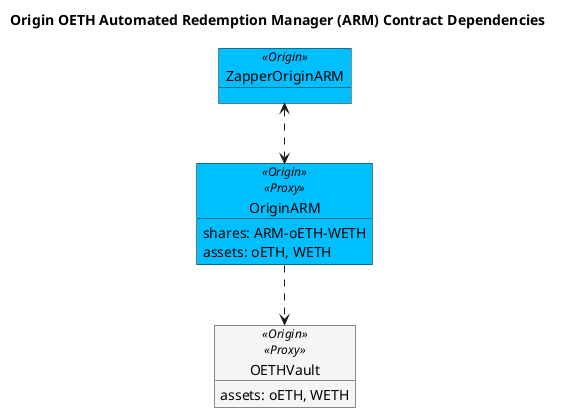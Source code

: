 @startuml

!$originColor = DeepSkyBlue
' !$originColor = WhiteSmoke
!$newColor = LightGreen
!$changedColor = Orange
!$thirdPartyColor = WhiteSmoke

' legend
' blue - Origin
' ' green - new
' ' orange - changed
' white - 3rd Party
' end legend

title "Origin OETH Automated Redemption Manager (ARM) Contract Dependencies"


object "ZapperOriginARM" as zap <<Origin>> #$originColor {
}

object "OriginARM" as arm <<Origin>><<Proxy>> #$originColor {
    shares: ARM-oETH-WETH
    assets: oETH, WETH
}

object "OETHVault" as oethVault <<Origin>><<Proxy>> #$thirdPartyColor {
    assets: oETH, WETH
}

zap <..> arm
arm ..> oethVault

@enduml